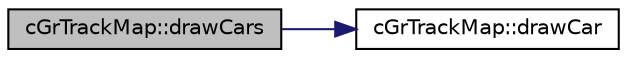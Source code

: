 digraph "cGrTrackMap::drawCars"
{
  edge [fontname="Helvetica",fontsize="10",labelfontname="Helvetica",labelfontsize="10"];
  node [fontname="Helvetica",fontsize="10",shape=record];
  rankdir="LR";
  Node1 [label="cGrTrackMap::drawCars",height=0.2,width=0.4,color="black", fillcolor="grey75", style="filled", fontcolor="black"];
  Node1 -> Node2 [color="midnightblue",fontsize="10",style="solid",fontname="Helvetica"];
  Node2 [label="cGrTrackMap::drawCar",height=0.2,width=0.4,color="black", fillcolor="white", style="filled",URL="$classc_gr_track_map.html#abadba2fbe343a188a0d0904870ebac88"];
}
